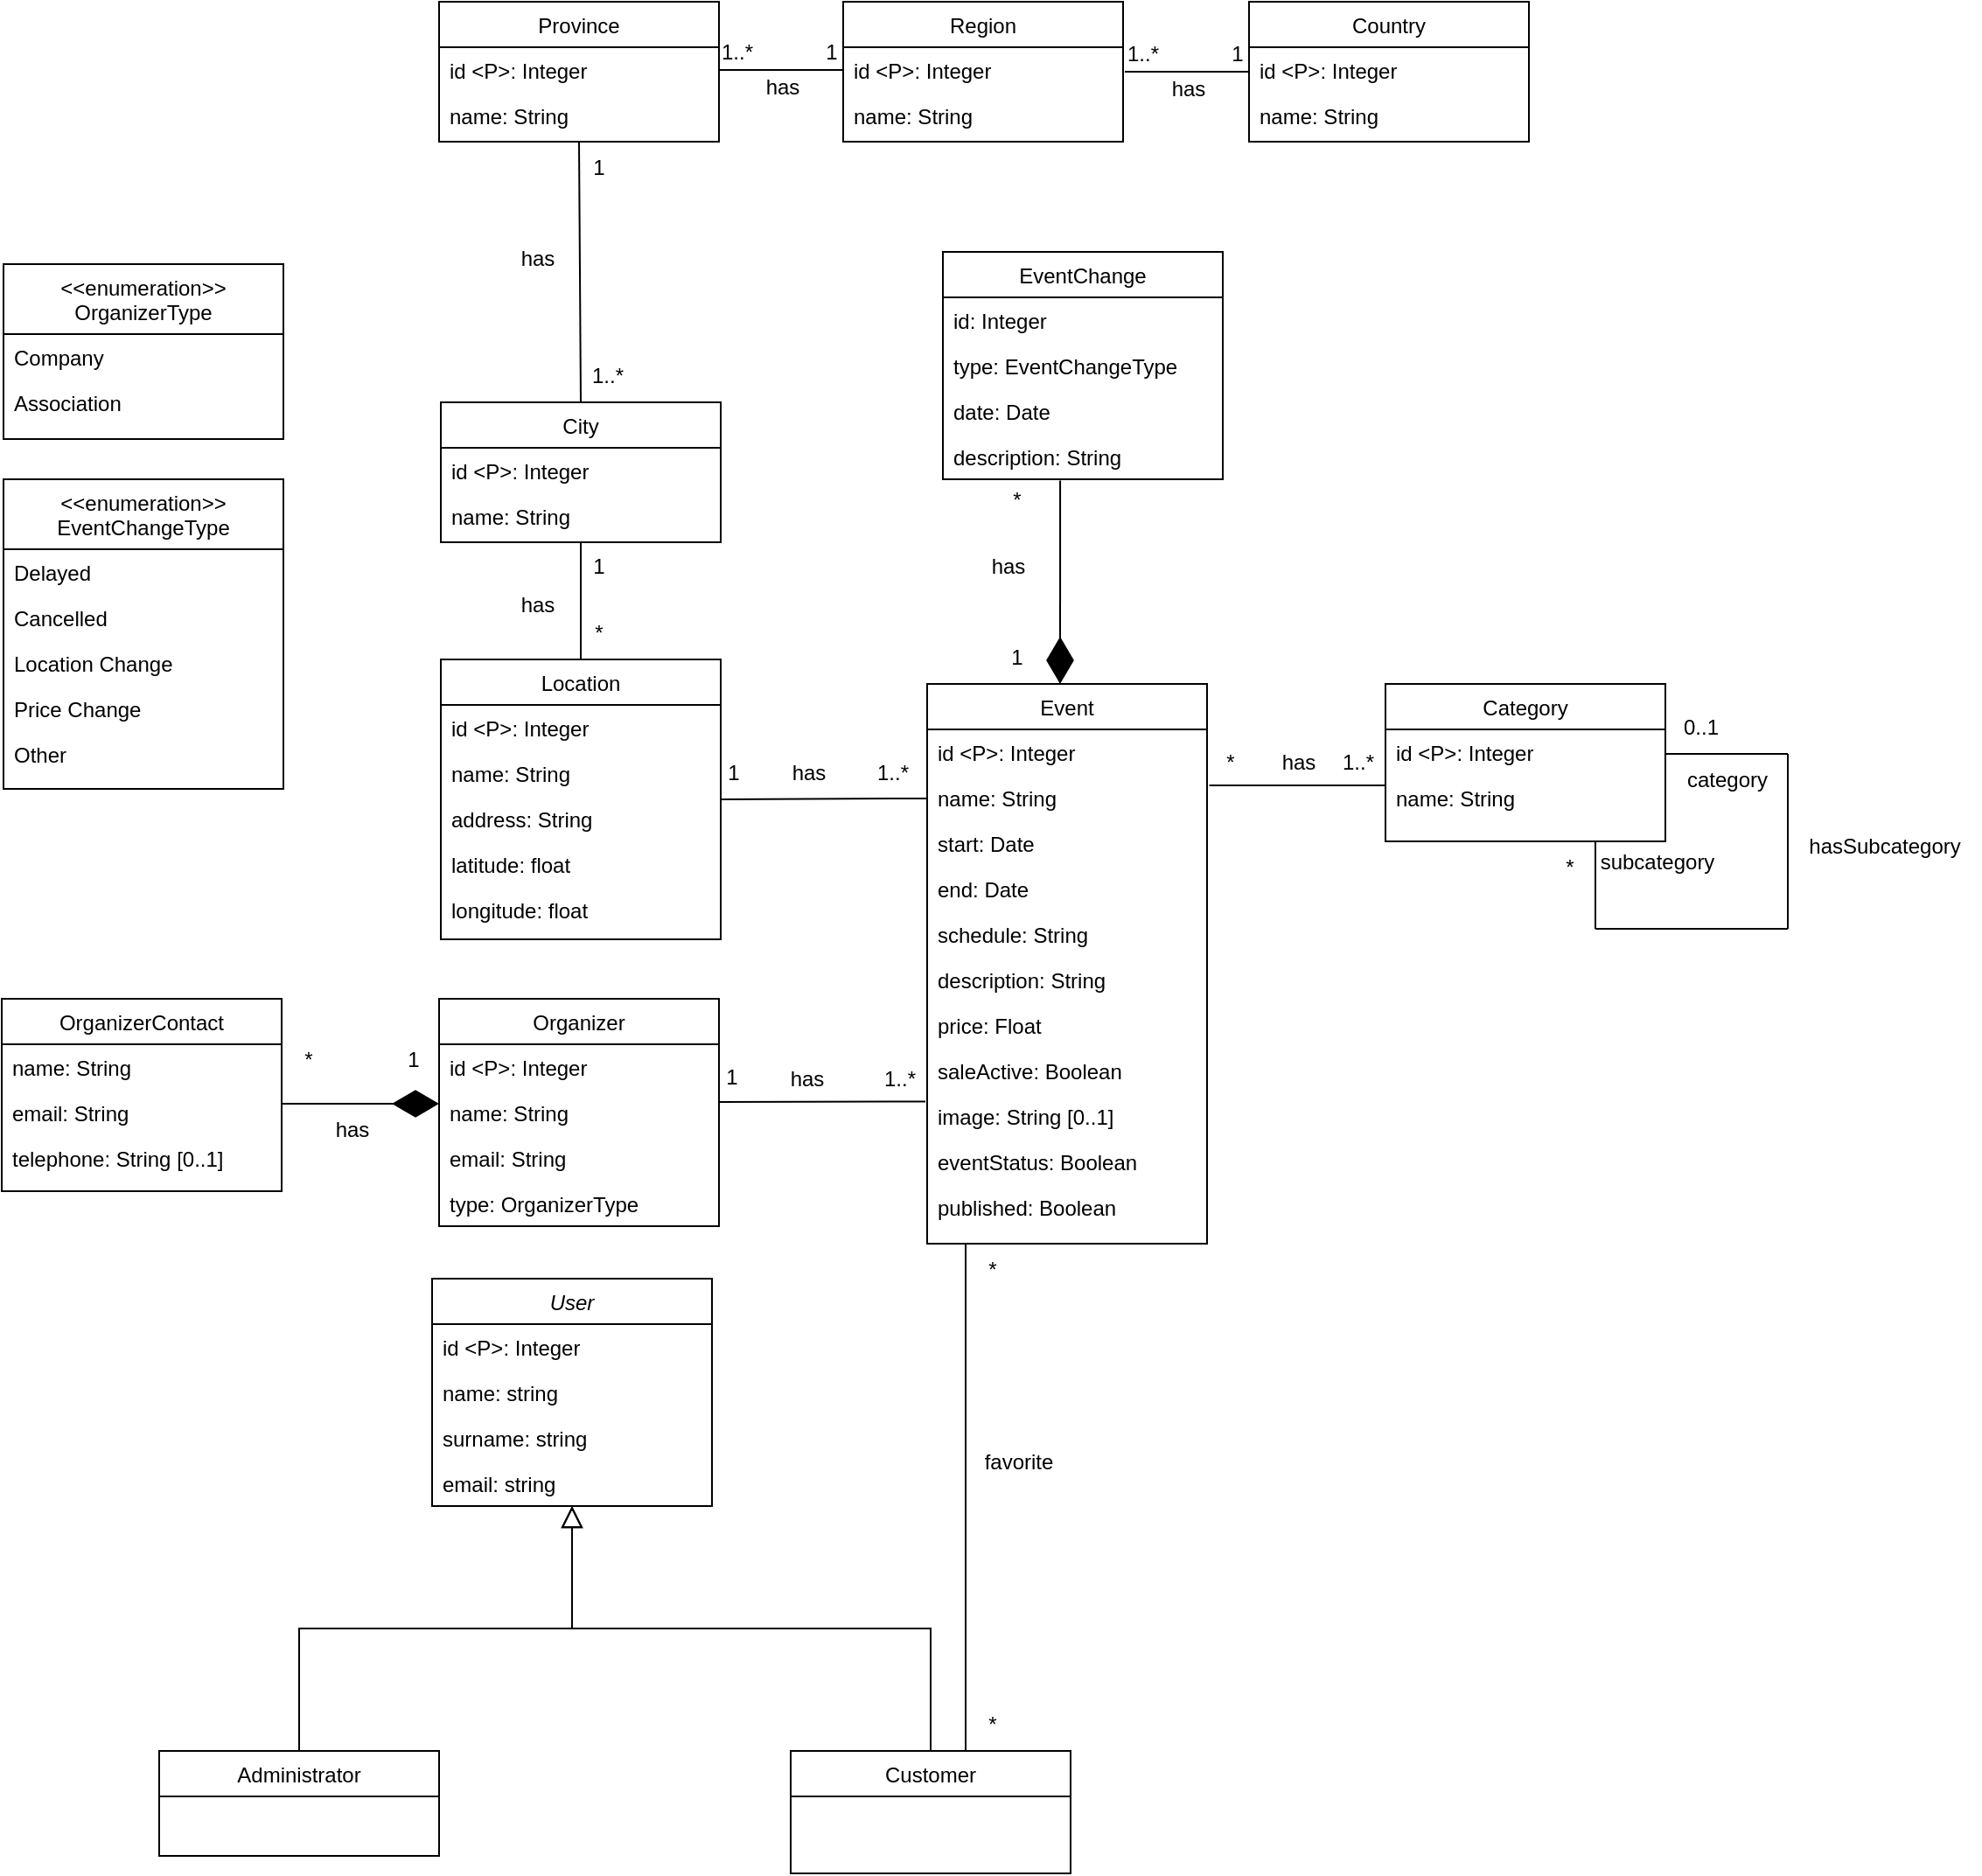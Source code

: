 <mxfile version="24.2.3" type="github">
  <diagram id="C5RBs43oDa-KdzZeNtuy" name="Page-1">
    <mxGraphModel dx="2165" dy="1906" grid="1" gridSize="10" guides="1" tooltips="1" connect="1" arrows="1" fold="1" page="1" pageScale="1" pageWidth="827" pageHeight="1169" math="0" shadow="0">
      <root>
        <mxCell id="WIyWlLk6GJQsqaUBKTNV-0" />
        <mxCell id="WIyWlLk6GJQsqaUBKTNV-1" parent="WIyWlLk6GJQsqaUBKTNV-0" />
        <mxCell id="zkfFHV4jXpPFQw0GAbJ--0" value="User" style="swimlane;fontStyle=2;align=center;verticalAlign=top;childLayout=stackLayout;horizontal=1;startSize=26;horizontalStack=0;resizeParent=1;resizeLast=0;collapsible=1;marginBottom=0;rounded=0;shadow=0;strokeWidth=1;" parent="WIyWlLk6GJQsqaUBKTNV-1" vertex="1">
          <mxGeometry x="65" y="20" width="160" height="130" as="geometry">
            <mxRectangle x="230" y="140" width="160" height="26" as="alternateBounds" />
          </mxGeometry>
        </mxCell>
        <mxCell id="zkfFHV4jXpPFQw0GAbJ--1" value="id &lt;P&gt;: Integer" style="text;align=left;verticalAlign=top;spacingLeft=4;spacingRight=4;overflow=hidden;rotatable=0;points=[[0,0.5],[1,0.5]];portConstraint=eastwest;" parent="zkfFHV4jXpPFQw0GAbJ--0" vertex="1">
          <mxGeometry y="26" width="160" height="26" as="geometry" />
        </mxCell>
        <mxCell id="zkfFHV4jXpPFQw0GAbJ--2" value="name: string" style="text;align=left;verticalAlign=top;spacingLeft=4;spacingRight=4;overflow=hidden;rotatable=0;points=[[0,0.5],[1,0.5]];portConstraint=eastwest;rounded=0;shadow=0;html=0;" parent="zkfFHV4jXpPFQw0GAbJ--0" vertex="1">
          <mxGeometry y="52" width="160" height="26" as="geometry" />
        </mxCell>
        <mxCell id="vae-MlumOARrrWWdp-dJ-180" value="surname: string" style="text;align=left;verticalAlign=top;spacingLeft=4;spacingRight=4;overflow=hidden;rotatable=0;points=[[0,0.5],[1,0.5]];portConstraint=eastwest;rounded=0;shadow=0;html=0;" vertex="1" parent="zkfFHV4jXpPFQw0GAbJ--0">
          <mxGeometry y="78" width="160" height="26" as="geometry" />
        </mxCell>
        <mxCell id="zkfFHV4jXpPFQw0GAbJ--3" value="email: string" style="text;align=left;verticalAlign=top;spacingLeft=4;spacingRight=4;overflow=hidden;rotatable=0;points=[[0,0.5],[1,0.5]];portConstraint=eastwest;rounded=0;shadow=0;html=0;" parent="zkfFHV4jXpPFQw0GAbJ--0" vertex="1">
          <mxGeometry y="104" width="160" height="26" as="geometry" />
        </mxCell>
        <mxCell id="zkfFHV4jXpPFQw0GAbJ--6" value="Administrator" style="swimlane;fontStyle=0;align=center;verticalAlign=top;childLayout=stackLayout;horizontal=1;startSize=26;horizontalStack=0;resizeParent=1;resizeLast=0;collapsible=1;marginBottom=0;rounded=0;shadow=0;strokeWidth=1;" parent="WIyWlLk6GJQsqaUBKTNV-1" vertex="1">
          <mxGeometry x="-91" y="290" width="160" height="60" as="geometry">
            <mxRectangle x="130" y="380" width="160" height="26" as="alternateBounds" />
          </mxGeometry>
        </mxCell>
        <mxCell id="zkfFHV4jXpPFQw0GAbJ--12" value="" style="endArrow=block;endSize=10;endFill=0;shadow=0;strokeWidth=1;rounded=0;curved=0;edgeStyle=elbowEdgeStyle;elbow=vertical;" parent="WIyWlLk6GJQsqaUBKTNV-1" source="zkfFHV4jXpPFQw0GAbJ--6" target="zkfFHV4jXpPFQw0GAbJ--0" edge="1">
          <mxGeometry width="160" relative="1" as="geometry">
            <mxPoint x="520" y="-77" as="sourcePoint" />
            <mxPoint x="520" y="-77" as="targetPoint" />
          </mxGeometry>
        </mxCell>
        <mxCell id="zkfFHV4jXpPFQw0GAbJ--13" value="Customer" style="swimlane;fontStyle=0;align=center;verticalAlign=top;childLayout=stackLayout;horizontal=1;startSize=26;horizontalStack=0;resizeParent=1;resizeLast=0;collapsible=1;marginBottom=0;rounded=0;shadow=0;strokeWidth=1;" parent="WIyWlLk6GJQsqaUBKTNV-1" vertex="1">
          <mxGeometry x="270" y="290" width="160" height="70" as="geometry">
            <mxRectangle x="340" y="380" width="170" height="26" as="alternateBounds" />
          </mxGeometry>
        </mxCell>
        <mxCell id="zkfFHV4jXpPFQw0GAbJ--16" value="" style="endArrow=block;endSize=10;endFill=0;shadow=0;strokeWidth=1;rounded=0;curved=0;edgeStyle=elbowEdgeStyle;elbow=vertical;" parent="WIyWlLk6GJQsqaUBKTNV-1" source="zkfFHV4jXpPFQw0GAbJ--13" target="zkfFHV4jXpPFQw0GAbJ--0" edge="1">
          <mxGeometry width="160" relative="1" as="geometry">
            <mxPoint x="530" y="93" as="sourcePoint" />
            <mxPoint x="630" y="-9" as="targetPoint" />
          </mxGeometry>
        </mxCell>
        <mxCell id="vae-MlumOARrrWWdp-dJ-6" value="Event" style="swimlane;fontStyle=0;align=center;verticalAlign=top;childLayout=stackLayout;horizontal=1;startSize=26;horizontalStack=0;resizeParent=1;resizeLast=0;collapsible=1;marginBottom=0;rounded=0;shadow=0;strokeWidth=1;" vertex="1" parent="WIyWlLk6GJQsqaUBKTNV-1">
          <mxGeometry x="348" y="-320" width="160" height="320" as="geometry">
            <mxRectangle x="348" y="-320" width="160" height="26" as="alternateBounds" />
          </mxGeometry>
        </mxCell>
        <mxCell id="vae-MlumOARrrWWdp-dJ-7" value="id &lt;P&gt;: Integer" style="text;align=left;verticalAlign=top;spacingLeft=4;spacingRight=4;overflow=hidden;rotatable=0;points=[[0,0.5],[1,0.5]];portConstraint=eastwest;" vertex="1" parent="vae-MlumOARrrWWdp-dJ-6">
          <mxGeometry y="26" width="160" height="26" as="geometry" />
        </mxCell>
        <mxCell id="vae-MlumOARrrWWdp-dJ-8" value="name: String" style="text;align=left;verticalAlign=top;spacingLeft=4;spacingRight=4;overflow=hidden;rotatable=0;points=[[0,0.5],[1,0.5]];portConstraint=eastwest;rounded=0;shadow=0;html=0;" vertex="1" parent="vae-MlumOARrrWWdp-dJ-6">
          <mxGeometry y="52" width="160" height="26" as="geometry" />
        </mxCell>
        <mxCell id="vae-MlumOARrrWWdp-dJ-9" value="start: Date" style="text;align=left;verticalAlign=top;spacingLeft=4;spacingRight=4;overflow=hidden;rotatable=0;points=[[0,0.5],[1,0.5]];portConstraint=eastwest;rounded=0;shadow=0;html=0;" vertex="1" parent="vae-MlumOARrrWWdp-dJ-6">
          <mxGeometry y="78" width="160" height="26" as="geometry" />
        </mxCell>
        <mxCell id="vae-MlumOARrrWWdp-dJ-10" value="end: Date" style="text;align=left;verticalAlign=top;spacingLeft=4;spacingRight=4;overflow=hidden;rotatable=0;points=[[0,0.5],[1,0.5]];portConstraint=eastwest;rounded=0;shadow=0;html=0;" vertex="1" parent="vae-MlumOARrrWWdp-dJ-6">
          <mxGeometry y="104" width="160" height="26" as="geometry" />
        </mxCell>
        <mxCell id="vae-MlumOARrrWWdp-dJ-11" value="schedule: String" style="text;align=left;verticalAlign=top;spacingLeft=4;spacingRight=4;overflow=hidden;rotatable=0;points=[[0,0.5],[1,0.5]];portConstraint=eastwest;rounded=0;shadow=0;html=0;" vertex="1" parent="vae-MlumOARrrWWdp-dJ-6">
          <mxGeometry y="130" width="160" height="26" as="geometry" />
        </mxCell>
        <mxCell id="vae-MlumOARrrWWdp-dJ-15" value="description: String" style="text;align=left;verticalAlign=top;spacingLeft=4;spacingRight=4;overflow=hidden;rotatable=0;points=[[0,0.5],[1,0.5]];portConstraint=eastwest;rounded=0;shadow=0;html=0;" vertex="1" parent="vae-MlumOARrrWWdp-dJ-6">
          <mxGeometry y="156" width="160" height="26" as="geometry" />
        </mxCell>
        <mxCell id="vae-MlumOARrrWWdp-dJ-16" value="price: Float" style="text;align=left;verticalAlign=top;spacingLeft=4;spacingRight=4;overflow=hidden;rotatable=0;points=[[0,0.5],[1,0.5]];portConstraint=eastwest;rounded=0;shadow=0;html=0;" vertex="1" parent="vae-MlumOARrrWWdp-dJ-6">
          <mxGeometry y="182" width="160" height="26" as="geometry" />
        </mxCell>
        <mxCell id="vae-MlumOARrrWWdp-dJ-17" value="saleActive: Boolean" style="text;align=left;verticalAlign=top;spacingLeft=4;spacingRight=4;overflow=hidden;rotatable=0;points=[[0,0.5],[1,0.5]];portConstraint=eastwest;rounded=0;shadow=0;html=0;" vertex="1" parent="vae-MlumOARrrWWdp-dJ-6">
          <mxGeometry y="208" width="160" height="26" as="geometry" />
        </mxCell>
        <mxCell id="vae-MlumOARrrWWdp-dJ-63" value="image: String [0..1]" style="text;align=left;verticalAlign=top;spacingLeft=4;spacingRight=4;overflow=hidden;rotatable=0;points=[[0,0.5],[1,0.5]];portConstraint=eastwest;rounded=0;shadow=0;html=0;" vertex="1" parent="vae-MlumOARrrWWdp-dJ-6">
          <mxGeometry y="234" width="160" height="26" as="geometry" />
        </mxCell>
        <mxCell id="vae-MlumOARrrWWdp-dJ-21" value="eventStatus: Boolean" style="text;align=left;verticalAlign=top;spacingLeft=4;spacingRight=4;overflow=hidden;rotatable=0;points=[[0,0.5],[1,0.5]];portConstraint=eastwest;rounded=0;shadow=0;html=0;" vertex="1" parent="vae-MlumOARrrWWdp-dJ-6">
          <mxGeometry y="260" width="160" height="26" as="geometry" />
        </mxCell>
        <mxCell id="vae-MlumOARrrWWdp-dJ-20" value="published: Boolean" style="text;align=left;verticalAlign=top;spacingLeft=4;spacingRight=4;overflow=hidden;rotatable=0;points=[[0,0.5],[1,0.5]];portConstraint=eastwest;rounded=0;shadow=0;html=0;" vertex="1" parent="vae-MlumOARrrWWdp-dJ-6">
          <mxGeometry y="286" width="160" height="26" as="geometry" />
        </mxCell>
        <mxCell id="vae-MlumOARrrWWdp-dJ-22" value="Category" style="swimlane;fontStyle=0;align=center;verticalAlign=top;childLayout=stackLayout;horizontal=1;startSize=26;horizontalStack=0;resizeParent=1;resizeLast=0;collapsible=1;marginBottom=0;rounded=0;shadow=0;strokeWidth=1;" vertex="1" parent="WIyWlLk6GJQsqaUBKTNV-1">
          <mxGeometry x="610" y="-320" width="160" height="90" as="geometry">
            <mxRectangle x="348" y="-320" width="160" height="26" as="alternateBounds" />
          </mxGeometry>
        </mxCell>
        <mxCell id="vae-MlumOARrrWWdp-dJ-23" value="id &lt;P&gt;: Integer" style="text;align=left;verticalAlign=top;spacingLeft=4;spacingRight=4;overflow=hidden;rotatable=0;points=[[0,0.5],[1,0.5]];portConstraint=eastwest;" vertex="1" parent="vae-MlumOARrrWWdp-dJ-22">
          <mxGeometry y="26" width="160" height="26" as="geometry" />
        </mxCell>
        <mxCell id="vae-MlumOARrrWWdp-dJ-24" value="name: String" style="text;align=left;verticalAlign=top;spacingLeft=4;spacingRight=4;overflow=hidden;rotatable=0;points=[[0,0.5],[1,0.5]];portConstraint=eastwest;rounded=0;shadow=0;html=0;" vertex="1" parent="vae-MlumOARrrWWdp-dJ-22">
          <mxGeometry y="52" width="160" height="26" as="geometry" />
        </mxCell>
        <mxCell id="vae-MlumOARrrWWdp-dJ-49" value="" style="endArrow=none;html=1;rounded=0;exitX=1.008;exitY=0.231;exitDx=0;exitDy=0;exitPerimeter=0;" edge="1" parent="WIyWlLk6GJQsqaUBKTNV-1" source="vae-MlumOARrrWWdp-dJ-8">
          <mxGeometry width="50" height="50" relative="1" as="geometry">
            <mxPoint x="560" y="-150" as="sourcePoint" />
            <mxPoint x="610" y="-262" as="targetPoint" />
          </mxGeometry>
        </mxCell>
        <mxCell id="vae-MlumOARrrWWdp-dJ-50" value="*" style="text;html=1;align=center;verticalAlign=middle;resizable=0;points=[];autosize=1;strokeColor=none;fillColor=none;" vertex="1" parent="WIyWlLk6GJQsqaUBKTNV-1">
          <mxGeometry x="506" y="-290" width="30" height="30" as="geometry" />
        </mxCell>
        <mxCell id="vae-MlumOARrrWWdp-dJ-51" value="1..*" style="text;html=1;align=center;verticalAlign=middle;resizable=0;points=[];autosize=1;strokeColor=none;fillColor=none;" vertex="1" parent="WIyWlLk6GJQsqaUBKTNV-1">
          <mxGeometry x="574" y="-290" width="40" height="30" as="geometry" />
        </mxCell>
        <mxCell id="vae-MlumOARrrWWdp-dJ-52" value="has" style="text;html=1;align=center;verticalAlign=middle;resizable=0;points=[];autosize=1;strokeColor=none;fillColor=none;" vertex="1" parent="WIyWlLk6GJQsqaUBKTNV-1">
          <mxGeometry x="540" y="-290" width="40" height="30" as="geometry" />
        </mxCell>
        <mxCell id="vae-MlumOARrrWWdp-dJ-54" value="" style="endArrow=none;html=1;rounded=0;" edge="1" parent="WIyWlLk6GJQsqaUBKTNV-1">
          <mxGeometry width="50" height="50" relative="1" as="geometry">
            <mxPoint x="730" y="-180" as="sourcePoint" />
            <mxPoint x="730" y="-230" as="targetPoint" />
          </mxGeometry>
        </mxCell>
        <mxCell id="vae-MlumOARrrWWdp-dJ-55" value="" style="endArrow=none;html=1;rounded=0;" edge="1" parent="WIyWlLk6GJQsqaUBKTNV-1">
          <mxGeometry width="50" height="50" relative="1" as="geometry">
            <mxPoint x="730" y="-180" as="sourcePoint" />
            <mxPoint x="840" y="-180" as="targetPoint" />
          </mxGeometry>
        </mxCell>
        <mxCell id="vae-MlumOARrrWWdp-dJ-56" value="" style="endArrow=none;html=1;rounded=0;" edge="1" parent="WIyWlLk6GJQsqaUBKTNV-1">
          <mxGeometry width="50" height="50" relative="1" as="geometry">
            <mxPoint x="840" y="-180" as="sourcePoint" />
            <mxPoint x="840" y="-280" as="targetPoint" />
          </mxGeometry>
        </mxCell>
        <mxCell id="vae-MlumOARrrWWdp-dJ-57" value="" style="endArrow=none;html=1;rounded=0;" edge="1" parent="WIyWlLk6GJQsqaUBKTNV-1">
          <mxGeometry width="50" height="50" relative="1" as="geometry">
            <mxPoint x="770" y="-280" as="sourcePoint" />
            <mxPoint x="840" y="-280" as="targetPoint" />
          </mxGeometry>
        </mxCell>
        <mxCell id="vae-MlumOARrrWWdp-dJ-58" value="*" style="text;html=1;align=center;verticalAlign=middle;resizable=0;points=[];autosize=1;strokeColor=none;fillColor=none;" vertex="1" parent="WIyWlLk6GJQsqaUBKTNV-1">
          <mxGeometry x="700" y="-230" width="30" height="30" as="geometry" />
        </mxCell>
        <mxCell id="vae-MlumOARrrWWdp-dJ-59" value="0..1" style="text;html=1;align=center;verticalAlign=middle;resizable=0;points=[];autosize=1;strokeColor=none;fillColor=none;" vertex="1" parent="WIyWlLk6GJQsqaUBKTNV-1">
          <mxGeometry x="770" y="-310" width="40" height="30" as="geometry" />
        </mxCell>
        <mxCell id="vae-MlumOARrrWWdp-dJ-60" value="hasSubcategory" style="text;html=1;align=center;verticalAlign=middle;resizable=0;points=[];autosize=1;strokeColor=none;fillColor=none;" vertex="1" parent="WIyWlLk6GJQsqaUBKTNV-1">
          <mxGeometry x="840" y="-242" width="110" height="30" as="geometry" />
        </mxCell>
        <mxCell id="vae-MlumOARrrWWdp-dJ-61" value="category" style="text;html=1;align=center;verticalAlign=middle;resizable=0;points=[];autosize=1;strokeColor=none;fillColor=none;" vertex="1" parent="WIyWlLk6GJQsqaUBKTNV-1">
          <mxGeometry x="770" y="-280" width="70" height="30" as="geometry" />
        </mxCell>
        <mxCell id="vae-MlumOARrrWWdp-dJ-62" value="subcategory" style="text;html=1;align=center;verticalAlign=middle;resizable=0;points=[];autosize=1;strokeColor=none;fillColor=none;" vertex="1" parent="WIyWlLk6GJQsqaUBKTNV-1">
          <mxGeometry x="720" y="-233" width="90" height="30" as="geometry" />
        </mxCell>
        <mxCell id="vae-MlumOARrrWWdp-dJ-64" value="Organizer" style="swimlane;fontStyle=0;align=center;verticalAlign=top;childLayout=stackLayout;horizontal=1;startSize=26;horizontalStack=0;resizeParent=1;resizeLast=0;collapsible=1;marginBottom=0;rounded=0;shadow=0;strokeWidth=1;" vertex="1" parent="WIyWlLk6GJQsqaUBKTNV-1">
          <mxGeometry x="69" y="-140" width="160" height="130" as="geometry">
            <mxRectangle x="348" y="-320" width="160" height="26" as="alternateBounds" />
          </mxGeometry>
        </mxCell>
        <mxCell id="vae-MlumOARrrWWdp-dJ-65" value="id &lt;P&gt;: Integer" style="text;align=left;verticalAlign=top;spacingLeft=4;spacingRight=4;overflow=hidden;rotatable=0;points=[[0,0.5],[1,0.5]];portConstraint=eastwest;" vertex="1" parent="vae-MlumOARrrWWdp-dJ-64">
          <mxGeometry y="26" width="160" height="26" as="geometry" />
        </mxCell>
        <mxCell id="vae-MlumOARrrWWdp-dJ-75" value="name: String" style="text;align=left;verticalAlign=top;spacingLeft=4;spacingRight=4;overflow=hidden;rotatable=0;points=[[0,0.5],[1,0.5]];portConstraint=eastwest;rounded=0;shadow=0;html=0;" vertex="1" parent="vae-MlumOARrrWWdp-dJ-64">
          <mxGeometry y="52" width="160" height="26" as="geometry" />
        </mxCell>
        <mxCell id="vae-MlumOARrrWWdp-dJ-76" value="email: String" style="text;align=left;verticalAlign=top;spacingLeft=4;spacingRight=4;overflow=hidden;rotatable=0;points=[[0,0.5],[1,0.5]];portConstraint=eastwest;rounded=0;shadow=0;html=0;" vertex="1" parent="vae-MlumOARrrWWdp-dJ-64">
          <mxGeometry y="78" width="160" height="26" as="geometry" />
        </mxCell>
        <mxCell id="vae-MlumOARrrWWdp-dJ-81" value="type: OrganizerType" style="text;align=left;verticalAlign=top;spacingLeft=4;spacingRight=4;overflow=hidden;rotatable=0;points=[[0,0.5],[1,0.5]];portConstraint=eastwest;rounded=0;shadow=0;html=0;" vertex="1" parent="vae-MlumOARrrWWdp-dJ-64">
          <mxGeometry y="104" width="160" height="26" as="geometry" />
        </mxCell>
        <mxCell id="vae-MlumOARrrWWdp-dJ-77" value="" style="endArrow=none;html=1;rounded=0;entryX=0;entryY=0.297;entryDx=0;entryDy=0;entryPerimeter=0;" edge="1" parent="WIyWlLk6GJQsqaUBKTNV-1">
          <mxGeometry width="50" height="50" relative="1" as="geometry">
            <mxPoint x="229" y="-81" as="sourcePoint" />
            <mxPoint x="347" y="-81.278" as="targetPoint" />
          </mxGeometry>
        </mxCell>
        <mxCell id="vae-MlumOARrrWWdp-dJ-78" value="1" style="text;html=1;align=center;verticalAlign=middle;resizable=0;points=[];autosize=1;strokeColor=none;fillColor=none;" vertex="1" parent="WIyWlLk6GJQsqaUBKTNV-1">
          <mxGeometry x="221" y="-110" width="30" height="30" as="geometry" />
        </mxCell>
        <mxCell id="vae-MlumOARrrWWdp-dJ-79" value="1..*" style="text;html=1;align=center;verticalAlign=middle;resizable=0;points=[];autosize=1;strokeColor=none;fillColor=none;" vertex="1" parent="WIyWlLk6GJQsqaUBKTNV-1">
          <mxGeometry x="312" y="-109" width="40" height="30" as="geometry" />
        </mxCell>
        <mxCell id="vae-MlumOARrrWWdp-dJ-80" value="has" style="text;html=1;align=center;verticalAlign=middle;resizable=0;points=[];autosize=1;strokeColor=none;fillColor=none;" vertex="1" parent="WIyWlLk6GJQsqaUBKTNV-1">
          <mxGeometry x="259" y="-109" width="40" height="30" as="geometry" />
        </mxCell>
        <mxCell id="vae-MlumOARrrWWdp-dJ-82" value="&lt;&lt;enumeration&gt;&gt;&#xa;OrganizerType&#xa;" style="swimlane;fontStyle=0;align=center;verticalAlign=top;childLayout=stackLayout;horizontal=1;startSize=40;horizontalStack=0;resizeParent=1;resizeLast=0;collapsible=1;marginBottom=0;rounded=0;shadow=0;strokeWidth=1;" vertex="1" parent="WIyWlLk6GJQsqaUBKTNV-1">
          <mxGeometry x="-180" y="-560" width="160" height="100" as="geometry">
            <mxRectangle x="348" y="-320" width="160" height="26" as="alternateBounds" />
          </mxGeometry>
        </mxCell>
        <mxCell id="vae-MlumOARrrWWdp-dJ-83" value="Company" style="text;align=left;verticalAlign=top;spacingLeft=4;spacingRight=4;overflow=hidden;rotatable=0;points=[[0,0.5],[1,0.5]];portConstraint=eastwest;" vertex="1" parent="vae-MlumOARrrWWdp-dJ-82">
          <mxGeometry y="40" width="160" height="26" as="geometry" />
        </mxCell>
        <mxCell id="vae-MlumOARrrWWdp-dJ-84" value="Association" style="text;align=left;verticalAlign=top;spacingLeft=4;spacingRight=4;overflow=hidden;rotatable=0;points=[[0,0.5],[1,0.5]];portConstraint=eastwest;rounded=0;shadow=0;html=0;" vertex="1" parent="vae-MlumOARrrWWdp-dJ-82">
          <mxGeometry y="66" width="160" height="26" as="geometry" />
        </mxCell>
        <mxCell id="vae-MlumOARrrWWdp-dJ-88" value="OrganizerContact" style="swimlane;fontStyle=0;align=center;verticalAlign=top;childLayout=stackLayout;horizontal=1;startSize=26;horizontalStack=0;resizeParent=1;resizeLast=0;collapsible=1;marginBottom=0;rounded=0;shadow=0;strokeWidth=1;" vertex="1" parent="WIyWlLk6GJQsqaUBKTNV-1">
          <mxGeometry x="-181" y="-140" width="160" height="110" as="geometry">
            <mxRectangle x="348" y="-320" width="160" height="26" as="alternateBounds" />
          </mxGeometry>
        </mxCell>
        <mxCell id="vae-MlumOARrrWWdp-dJ-90" value="name: String" style="text;align=left;verticalAlign=top;spacingLeft=4;spacingRight=4;overflow=hidden;rotatable=0;points=[[0,0.5],[1,0.5]];portConstraint=eastwest;rounded=0;shadow=0;html=0;" vertex="1" parent="vae-MlumOARrrWWdp-dJ-88">
          <mxGeometry y="26" width="160" height="26" as="geometry" />
        </mxCell>
        <mxCell id="vae-MlumOARrrWWdp-dJ-91" value="email: String" style="text;align=left;verticalAlign=top;spacingLeft=4;spacingRight=4;overflow=hidden;rotatable=0;points=[[0,0.5],[1,0.5]];portConstraint=eastwest;rounded=0;shadow=0;html=0;" vertex="1" parent="vae-MlumOARrrWWdp-dJ-88">
          <mxGeometry y="52" width="160" height="26" as="geometry" />
        </mxCell>
        <mxCell id="vae-MlumOARrrWWdp-dJ-92" value="telephone: String [0..1]" style="text;align=left;verticalAlign=top;spacingLeft=4;spacingRight=4;overflow=hidden;rotatable=0;points=[[0,0.5],[1,0.5]];portConstraint=eastwest;rounded=0;shadow=0;html=0;" vertex="1" parent="vae-MlumOARrrWWdp-dJ-88">
          <mxGeometry y="78" width="160" height="26" as="geometry" />
        </mxCell>
        <mxCell id="vae-MlumOARrrWWdp-dJ-93" value="" style="endArrow=diamondThin;endFill=1;endSize=24;html=1;rounded=0;" edge="1" parent="WIyWlLk6GJQsqaUBKTNV-1">
          <mxGeometry width="160" relative="1" as="geometry">
            <mxPoint x="-21" y="-80" as="sourcePoint" />
            <mxPoint x="69" y="-80" as="targetPoint" />
          </mxGeometry>
        </mxCell>
        <mxCell id="vae-MlumOARrrWWdp-dJ-96" value="1" style="text;html=1;align=center;verticalAlign=middle;resizable=0;points=[];autosize=1;strokeColor=none;fillColor=none;" vertex="1" parent="WIyWlLk6GJQsqaUBKTNV-1">
          <mxGeometry x="39" y="-120" width="30" height="30" as="geometry" />
        </mxCell>
        <mxCell id="vae-MlumOARrrWWdp-dJ-97" value="*" style="text;html=1;align=center;verticalAlign=middle;resizable=0;points=[];autosize=1;strokeColor=none;fillColor=none;" vertex="1" parent="WIyWlLk6GJQsqaUBKTNV-1">
          <mxGeometry x="-21" y="-120" width="30" height="30" as="geometry" />
        </mxCell>
        <mxCell id="vae-MlumOARrrWWdp-dJ-98" value="has" style="text;html=1;align=center;verticalAlign=middle;resizable=0;points=[];autosize=1;strokeColor=none;fillColor=none;" vertex="1" parent="WIyWlLk6GJQsqaUBKTNV-1">
          <mxGeometry x="-1" y="-80" width="40" height="30" as="geometry" />
        </mxCell>
        <mxCell id="vae-MlumOARrrWWdp-dJ-100" value="Location" style="swimlane;fontStyle=0;align=center;verticalAlign=top;childLayout=stackLayout;horizontal=1;startSize=26;horizontalStack=0;resizeParent=1;resizeLast=0;collapsible=1;marginBottom=0;rounded=0;shadow=0;strokeWidth=1;" vertex="1" parent="WIyWlLk6GJQsqaUBKTNV-1">
          <mxGeometry x="70" y="-334" width="160" height="160" as="geometry">
            <mxRectangle x="348" y="-320" width="160" height="26" as="alternateBounds" />
          </mxGeometry>
        </mxCell>
        <mxCell id="vae-MlumOARrrWWdp-dJ-101" value="id &lt;P&gt;: Integer" style="text;align=left;verticalAlign=top;spacingLeft=4;spacingRight=4;overflow=hidden;rotatable=0;points=[[0,0.5],[1,0.5]];portConstraint=eastwest;" vertex="1" parent="vae-MlumOARrrWWdp-dJ-100">
          <mxGeometry y="26" width="160" height="26" as="geometry" />
        </mxCell>
        <mxCell id="vae-MlumOARrrWWdp-dJ-102" value="name: String" style="text;align=left;verticalAlign=top;spacingLeft=4;spacingRight=4;overflow=hidden;rotatable=0;points=[[0,0.5],[1,0.5]];portConstraint=eastwest;rounded=0;shadow=0;html=0;" vertex="1" parent="vae-MlumOARrrWWdp-dJ-100">
          <mxGeometry y="52" width="160" height="26" as="geometry" />
        </mxCell>
        <mxCell id="vae-MlumOARrrWWdp-dJ-103" value="address: String" style="text;align=left;verticalAlign=top;spacingLeft=4;spacingRight=4;overflow=hidden;rotatable=0;points=[[0,0.5],[1,0.5]];portConstraint=eastwest;rounded=0;shadow=0;html=0;" vertex="1" parent="vae-MlumOARrrWWdp-dJ-100">
          <mxGeometry y="78" width="160" height="26" as="geometry" />
        </mxCell>
        <mxCell id="vae-MlumOARrrWWdp-dJ-104" value="latitude: float" style="text;align=left;verticalAlign=top;spacingLeft=4;spacingRight=4;overflow=hidden;rotatable=0;points=[[0,0.5],[1,0.5]];portConstraint=eastwest;rounded=0;shadow=0;html=0;" vertex="1" parent="vae-MlumOARrrWWdp-dJ-100">
          <mxGeometry y="104" width="160" height="26" as="geometry" />
        </mxCell>
        <mxCell id="vae-MlumOARrrWWdp-dJ-105" value="longitude: float" style="text;align=left;verticalAlign=top;spacingLeft=4;spacingRight=4;overflow=hidden;rotatable=0;points=[[0,0.5],[1,0.5]];portConstraint=eastwest;rounded=0;shadow=0;html=0;" vertex="1" parent="vae-MlumOARrrWWdp-dJ-100">
          <mxGeometry y="130" width="160" height="26" as="geometry" />
        </mxCell>
        <mxCell id="vae-MlumOARrrWWdp-dJ-112" value="" style="endArrow=none;html=1;rounded=0;entryX=-0.002;entryY=0.21;entryDx=0;entryDy=0;entryPerimeter=0;" edge="1" parent="WIyWlLk6GJQsqaUBKTNV-1">
          <mxGeometry width="50" height="50" relative="1" as="geometry">
            <mxPoint x="230" y="-254" as="sourcePoint" />
            <mxPoint x="347.68" y="-254.54" as="targetPoint" />
          </mxGeometry>
        </mxCell>
        <mxCell id="vae-MlumOARrrWWdp-dJ-113" value="1" style="text;html=1;align=center;verticalAlign=middle;resizable=0;points=[];autosize=1;strokeColor=none;fillColor=none;" vertex="1" parent="WIyWlLk6GJQsqaUBKTNV-1">
          <mxGeometry x="222" y="-284" width="30" height="30" as="geometry" />
        </mxCell>
        <mxCell id="vae-MlumOARrrWWdp-dJ-114" value="1..*" style="text;html=1;align=center;verticalAlign=middle;resizable=0;points=[];autosize=1;strokeColor=none;fillColor=none;" vertex="1" parent="WIyWlLk6GJQsqaUBKTNV-1">
          <mxGeometry x="308" y="-284" width="40" height="30" as="geometry" />
        </mxCell>
        <mxCell id="vae-MlumOARrrWWdp-dJ-115" value="has" style="text;html=1;align=center;verticalAlign=middle;resizable=0;points=[];autosize=1;strokeColor=none;fillColor=none;" vertex="1" parent="WIyWlLk6GJQsqaUBKTNV-1">
          <mxGeometry x="260" y="-284" width="40" height="30" as="geometry" />
        </mxCell>
        <mxCell id="vae-MlumOARrrWWdp-dJ-117" value="City" style="swimlane;fontStyle=0;align=center;verticalAlign=top;childLayout=stackLayout;horizontal=1;startSize=26;horizontalStack=0;resizeParent=1;resizeLast=0;collapsible=1;marginBottom=0;rounded=0;shadow=0;strokeWidth=1;" vertex="1" parent="WIyWlLk6GJQsqaUBKTNV-1">
          <mxGeometry x="70" y="-481" width="160" height="80" as="geometry">
            <mxRectangle x="348" y="-320" width="160" height="26" as="alternateBounds" />
          </mxGeometry>
        </mxCell>
        <mxCell id="vae-MlumOARrrWWdp-dJ-118" value="id &lt;P&gt;: Integer" style="text;align=left;verticalAlign=top;spacingLeft=4;spacingRight=4;overflow=hidden;rotatable=0;points=[[0,0.5],[1,0.5]];portConstraint=eastwest;" vertex="1" parent="vae-MlumOARrrWWdp-dJ-117">
          <mxGeometry y="26" width="160" height="26" as="geometry" />
        </mxCell>
        <mxCell id="vae-MlumOARrrWWdp-dJ-119" value="name: String" style="text;align=left;verticalAlign=top;spacingLeft=4;spacingRight=4;overflow=hidden;rotatable=0;points=[[0,0.5],[1,0.5]];portConstraint=eastwest;rounded=0;shadow=0;html=0;" vertex="1" parent="vae-MlumOARrrWWdp-dJ-117">
          <mxGeometry y="52" width="160" height="26" as="geometry" />
        </mxCell>
        <mxCell id="vae-MlumOARrrWWdp-dJ-123" value="Province" style="swimlane;fontStyle=0;align=center;verticalAlign=top;childLayout=stackLayout;horizontal=1;startSize=26;horizontalStack=0;resizeParent=1;resizeLast=0;collapsible=1;marginBottom=0;rounded=0;shadow=0;strokeWidth=1;" vertex="1" parent="WIyWlLk6GJQsqaUBKTNV-1">
          <mxGeometry x="69" y="-710" width="160" height="80" as="geometry">
            <mxRectangle x="348" y="-320" width="160" height="26" as="alternateBounds" />
          </mxGeometry>
        </mxCell>
        <mxCell id="vae-MlumOARrrWWdp-dJ-124" value="id &lt;P&gt;: Integer" style="text;align=left;verticalAlign=top;spacingLeft=4;spacingRight=4;overflow=hidden;rotatable=0;points=[[0,0.5],[1,0.5]];portConstraint=eastwest;" vertex="1" parent="vae-MlumOARrrWWdp-dJ-123">
          <mxGeometry y="26" width="160" height="26" as="geometry" />
        </mxCell>
        <mxCell id="vae-MlumOARrrWWdp-dJ-125" value="name: String" style="text;align=left;verticalAlign=top;spacingLeft=4;spacingRight=4;overflow=hidden;rotatable=0;points=[[0,0.5],[1,0.5]];portConstraint=eastwest;rounded=0;shadow=0;html=0;" vertex="1" parent="vae-MlumOARrrWWdp-dJ-123">
          <mxGeometry y="52" width="160" height="26" as="geometry" />
        </mxCell>
        <mxCell id="vae-MlumOARrrWWdp-dJ-126" value="Region" style="swimlane;fontStyle=0;align=center;verticalAlign=top;childLayout=stackLayout;horizontal=1;startSize=26;horizontalStack=0;resizeParent=1;resizeLast=0;collapsible=1;marginBottom=0;rounded=0;shadow=0;strokeWidth=1;" vertex="1" parent="WIyWlLk6GJQsqaUBKTNV-1">
          <mxGeometry x="300" y="-710" width="160" height="80" as="geometry">
            <mxRectangle x="348" y="-320" width="160" height="26" as="alternateBounds" />
          </mxGeometry>
        </mxCell>
        <mxCell id="vae-MlumOARrrWWdp-dJ-127" value="id &lt;P&gt;: Integer" style="text;align=left;verticalAlign=top;spacingLeft=4;spacingRight=4;overflow=hidden;rotatable=0;points=[[0,0.5],[1,0.5]];portConstraint=eastwest;" vertex="1" parent="vae-MlumOARrrWWdp-dJ-126">
          <mxGeometry y="26" width="160" height="26" as="geometry" />
        </mxCell>
        <mxCell id="vae-MlumOARrrWWdp-dJ-128" value="name: String" style="text;align=left;verticalAlign=top;spacingLeft=4;spacingRight=4;overflow=hidden;rotatable=0;points=[[0,0.5],[1,0.5]];portConstraint=eastwest;rounded=0;shadow=0;html=0;" vertex="1" parent="vae-MlumOARrrWWdp-dJ-126">
          <mxGeometry y="52" width="160" height="26" as="geometry" />
        </mxCell>
        <mxCell id="vae-MlumOARrrWWdp-dJ-129" value="Country" style="swimlane;fontStyle=0;align=center;verticalAlign=top;childLayout=stackLayout;horizontal=1;startSize=26;horizontalStack=0;resizeParent=1;resizeLast=0;collapsible=1;marginBottom=0;rounded=0;shadow=0;strokeWidth=1;" vertex="1" parent="WIyWlLk6GJQsqaUBKTNV-1">
          <mxGeometry x="532" y="-710" width="160" height="80" as="geometry">
            <mxRectangle x="348" y="-320" width="160" height="26" as="alternateBounds" />
          </mxGeometry>
        </mxCell>
        <mxCell id="vae-MlumOARrrWWdp-dJ-130" value="id &lt;P&gt;: Integer" style="text;align=left;verticalAlign=top;spacingLeft=4;spacingRight=4;overflow=hidden;rotatable=0;points=[[0,0.5],[1,0.5]];portConstraint=eastwest;" vertex="1" parent="vae-MlumOARrrWWdp-dJ-129">
          <mxGeometry y="26" width="160" height="26" as="geometry" />
        </mxCell>
        <mxCell id="vae-MlumOARrrWWdp-dJ-131" value="name: String" style="text;align=left;verticalAlign=top;spacingLeft=4;spacingRight=4;overflow=hidden;rotatable=0;points=[[0,0.5],[1,0.5]];portConstraint=eastwest;rounded=0;shadow=0;html=0;" vertex="1" parent="vae-MlumOARrrWWdp-dJ-129">
          <mxGeometry y="52" width="160" height="26" as="geometry" />
        </mxCell>
        <mxCell id="vae-MlumOARrrWWdp-dJ-133" value="" style="endArrow=none;html=1;rounded=0;exitX=0.5;exitY=0;exitDx=0;exitDy=0;entryX=0.5;entryY=1;entryDx=0;entryDy=0;" edge="1" parent="WIyWlLk6GJQsqaUBKTNV-1" source="vae-MlumOARrrWWdp-dJ-100" target="vae-MlumOARrrWWdp-dJ-117">
          <mxGeometry width="50" height="50" relative="1" as="geometry">
            <mxPoint x="150" y="-340" as="sourcePoint" />
            <mxPoint x="150" y="-403" as="targetPoint" />
          </mxGeometry>
        </mxCell>
        <mxCell id="vae-MlumOARrrWWdp-dJ-134" value="1" style="text;html=1;align=center;verticalAlign=middle;resizable=0;points=[];autosize=1;strokeColor=none;fillColor=none;" vertex="1" parent="WIyWlLk6GJQsqaUBKTNV-1">
          <mxGeometry x="145" y="-402" width="30" height="30" as="geometry" />
        </mxCell>
        <mxCell id="vae-MlumOARrrWWdp-dJ-135" value="*" style="text;html=1;align=center;verticalAlign=middle;resizable=0;points=[];autosize=1;strokeColor=none;fillColor=none;" vertex="1" parent="WIyWlLk6GJQsqaUBKTNV-1">
          <mxGeometry x="145" y="-364" width="30" height="30" as="geometry" />
        </mxCell>
        <mxCell id="vae-MlumOARrrWWdp-dJ-136" value="has" style="text;html=1;align=center;verticalAlign=middle;resizable=0;points=[];autosize=1;strokeColor=none;fillColor=none;" vertex="1" parent="WIyWlLk6GJQsqaUBKTNV-1">
          <mxGeometry x="105" y="-380" width="40" height="30" as="geometry" />
        </mxCell>
        <mxCell id="vae-MlumOARrrWWdp-dJ-141" value="" style="endArrow=none;html=1;rounded=0;exitX=0.5;exitY=0;exitDx=0;exitDy=0;entryX=0.5;entryY=1;entryDx=0;entryDy=0;" edge="1" parent="WIyWlLk6GJQsqaUBKTNV-1" target="vae-MlumOARrrWWdp-dJ-123">
          <mxGeometry width="50" height="50" relative="1" as="geometry">
            <mxPoint x="150" y="-481" as="sourcePoint" />
            <mxPoint x="150" y="-548" as="targetPoint" />
          </mxGeometry>
        </mxCell>
        <mxCell id="vae-MlumOARrrWWdp-dJ-142" value="1" style="text;html=1;align=center;verticalAlign=middle;resizable=0;points=[];autosize=1;strokeColor=none;fillColor=none;" vertex="1" parent="WIyWlLk6GJQsqaUBKTNV-1">
          <mxGeometry x="145" y="-630" width="30" height="30" as="geometry" />
        </mxCell>
        <mxCell id="vae-MlumOARrrWWdp-dJ-143" value="1..*" style="text;html=1;align=center;verticalAlign=middle;resizable=0;points=[];autosize=1;strokeColor=none;fillColor=none;" vertex="1" parent="WIyWlLk6GJQsqaUBKTNV-1">
          <mxGeometry x="145" y="-511" width="40" height="30" as="geometry" />
        </mxCell>
        <mxCell id="vae-MlumOARrrWWdp-dJ-144" value="has" style="text;html=1;align=center;verticalAlign=middle;resizable=0;points=[];autosize=1;strokeColor=none;fillColor=none;" vertex="1" parent="WIyWlLk6GJQsqaUBKTNV-1">
          <mxGeometry x="105" y="-578" width="40" height="30" as="geometry" />
        </mxCell>
        <mxCell id="vae-MlumOARrrWWdp-dJ-148" value="1" style="text;html=1;align=center;verticalAlign=middle;resizable=0;points=[];autosize=1;strokeColor=none;fillColor=none;" vertex="1" parent="WIyWlLk6GJQsqaUBKTNV-1">
          <mxGeometry x="278" y="-696" width="30" height="30" as="geometry" />
        </mxCell>
        <mxCell id="vae-MlumOARrrWWdp-dJ-149" value="1..*" style="text;html=1;align=center;verticalAlign=middle;resizable=0;points=[];autosize=1;strokeColor=none;fillColor=none;" vertex="1" parent="WIyWlLk6GJQsqaUBKTNV-1">
          <mxGeometry x="219" y="-696" width="40" height="30" as="geometry" />
        </mxCell>
        <mxCell id="vae-MlumOARrrWWdp-dJ-150" value="has" style="text;html=1;align=center;verticalAlign=middle;resizable=0;points=[];autosize=1;strokeColor=none;fillColor=none;" vertex="1" parent="WIyWlLk6GJQsqaUBKTNV-1">
          <mxGeometry x="245" y="-676" width="40" height="30" as="geometry" />
        </mxCell>
        <mxCell id="vae-MlumOARrrWWdp-dJ-147" value="" style="endArrow=none;html=1;rounded=0;exitX=1;exitY=0.5;exitDx=0;exitDy=0;entryX=0;entryY=0.5;entryDx=0;entryDy=0;" edge="1" parent="WIyWlLk6GJQsqaUBKTNV-1" source="vae-MlumOARrrWWdp-dJ-124" target="vae-MlumOARrrWWdp-dJ-127">
          <mxGeometry width="50" height="50" relative="1" as="geometry">
            <mxPoint x="230" y="-672" as="sourcePoint" />
            <mxPoint x="376.176" y="-670" as="targetPoint" />
          </mxGeometry>
        </mxCell>
        <mxCell id="vae-MlumOARrrWWdp-dJ-156" value="1" style="text;html=1;align=center;verticalAlign=middle;resizable=0;points=[];autosize=1;strokeColor=none;fillColor=none;" vertex="1" parent="WIyWlLk6GJQsqaUBKTNV-1">
          <mxGeometry x="510" y="-695" width="30" height="30" as="geometry" />
        </mxCell>
        <mxCell id="vae-MlumOARrrWWdp-dJ-157" value="1..*" style="text;html=1;align=center;verticalAlign=middle;resizable=0;points=[];autosize=1;strokeColor=none;fillColor=none;" vertex="1" parent="WIyWlLk6GJQsqaUBKTNV-1">
          <mxGeometry x="451" y="-695" width="40" height="30" as="geometry" />
        </mxCell>
        <mxCell id="vae-MlumOARrrWWdp-dJ-158" value="has" style="text;html=1;align=center;verticalAlign=middle;resizable=0;points=[];autosize=1;strokeColor=none;fillColor=none;" vertex="1" parent="WIyWlLk6GJQsqaUBKTNV-1">
          <mxGeometry x="477" y="-675" width="40" height="30" as="geometry" />
        </mxCell>
        <mxCell id="vae-MlumOARrrWWdp-dJ-159" value="" style="endArrow=none;html=1;rounded=0;exitX=1;exitY=0.5;exitDx=0;exitDy=0;entryX=0;entryY=0.5;entryDx=0;entryDy=0;" edge="1" parent="WIyWlLk6GJQsqaUBKTNV-1">
          <mxGeometry width="50" height="50" relative="1" as="geometry">
            <mxPoint x="461" y="-670" as="sourcePoint" />
            <mxPoint x="532" y="-670" as="targetPoint" />
          </mxGeometry>
        </mxCell>
        <mxCell id="vae-MlumOARrrWWdp-dJ-160" value="EventChange" style="swimlane;fontStyle=0;align=center;verticalAlign=top;childLayout=stackLayout;horizontal=1;startSize=26;horizontalStack=0;resizeParent=1;resizeLast=0;collapsible=1;marginBottom=0;rounded=0;shadow=0;strokeWidth=1;" vertex="1" parent="WIyWlLk6GJQsqaUBKTNV-1">
          <mxGeometry x="357" y="-567" width="160" height="130" as="geometry">
            <mxRectangle x="348" y="-320" width="160" height="26" as="alternateBounds" />
          </mxGeometry>
        </mxCell>
        <mxCell id="vae-MlumOARrrWWdp-dJ-161" value="id: Integer" style="text;align=left;verticalAlign=top;spacingLeft=4;spacingRight=4;overflow=hidden;rotatable=0;points=[[0,0.5],[1,0.5]];portConstraint=eastwest;" vertex="1" parent="vae-MlumOARrrWWdp-dJ-160">
          <mxGeometry y="26" width="160" height="26" as="geometry" />
        </mxCell>
        <mxCell id="vae-MlumOARrrWWdp-dJ-162" value="type: EventChangeType" style="text;align=left;verticalAlign=top;spacingLeft=4;spacingRight=4;overflow=hidden;rotatable=0;points=[[0,0.5],[1,0.5]];portConstraint=eastwest;rounded=0;shadow=0;html=0;" vertex="1" parent="vae-MlumOARrrWWdp-dJ-160">
          <mxGeometry y="52" width="160" height="26" as="geometry" />
        </mxCell>
        <mxCell id="vae-MlumOARrrWWdp-dJ-163" value="date: Date" style="text;align=left;verticalAlign=top;spacingLeft=4;spacingRight=4;overflow=hidden;rotatable=0;points=[[0,0.5],[1,0.5]];portConstraint=eastwest;rounded=0;shadow=0;html=0;" vertex="1" parent="vae-MlumOARrrWWdp-dJ-160">
          <mxGeometry y="78" width="160" height="26" as="geometry" />
        </mxCell>
        <mxCell id="vae-MlumOARrrWWdp-dJ-164" value="description: String" style="text;align=left;verticalAlign=top;spacingLeft=4;spacingRight=4;overflow=hidden;rotatable=0;points=[[0,0.5],[1,0.5]];portConstraint=eastwest;rounded=0;shadow=0;html=0;" vertex="1" parent="vae-MlumOARrrWWdp-dJ-160">
          <mxGeometry y="104" width="160" height="26" as="geometry" />
        </mxCell>
        <mxCell id="vae-MlumOARrrWWdp-dJ-166" value="" style="endArrow=diamondThin;endFill=1;endSize=24;html=1;rounded=0;exitX=0.419;exitY=1.027;exitDx=0;exitDy=0;exitPerimeter=0;" edge="1" parent="WIyWlLk6GJQsqaUBKTNV-1" source="vae-MlumOARrrWWdp-dJ-164">
          <mxGeometry width="160" relative="1" as="geometry">
            <mxPoint x="424" y="-430" as="sourcePoint" />
            <mxPoint x="424" y="-320" as="targetPoint" />
          </mxGeometry>
        </mxCell>
        <mxCell id="vae-MlumOARrrWWdp-dJ-167" value="1" style="text;html=1;align=center;verticalAlign=middle;resizable=0;points=[];autosize=1;strokeColor=none;fillColor=none;" vertex="1" parent="WIyWlLk6GJQsqaUBKTNV-1">
          <mxGeometry x="384" y="-350" width="30" height="30" as="geometry" />
        </mxCell>
        <mxCell id="vae-MlumOARrrWWdp-dJ-168" value="*" style="text;html=1;align=center;verticalAlign=middle;resizable=0;points=[];autosize=1;strokeColor=none;fillColor=none;" vertex="1" parent="WIyWlLk6GJQsqaUBKTNV-1">
          <mxGeometry x="384" y="-440" width="30" height="30" as="geometry" />
        </mxCell>
        <mxCell id="vae-MlumOARrrWWdp-dJ-169" value="has" style="text;html=1;align=center;verticalAlign=middle;resizable=0;points=[];autosize=1;strokeColor=none;fillColor=none;" vertex="1" parent="WIyWlLk6GJQsqaUBKTNV-1">
          <mxGeometry x="374" y="-402" width="40" height="30" as="geometry" />
        </mxCell>
        <mxCell id="vae-MlumOARrrWWdp-dJ-170" value="&lt;&lt;enumeration&gt;&gt;&#xa;EventChangeType&#xa;" style="swimlane;fontStyle=0;align=center;verticalAlign=top;childLayout=stackLayout;horizontal=1;startSize=40;horizontalStack=0;resizeParent=1;resizeLast=0;collapsible=1;marginBottom=0;rounded=0;shadow=0;strokeWidth=1;" vertex="1" parent="WIyWlLk6GJQsqaUBKTNV-1">
          <mxGeometry x="-180" y="-437" width="160" height="177" as="geometry">
            <mxRectangle x="348" y="-320" width="160" height="26" as="alternateBounds" />
          </mxGeometry>
        </mxCell>
        <mxCell id="vae-MlumOARrrWWdp-dJ-171" value="Delayed" style="text;align=left;verticalAlign=top;spacingLeft=4;spacingRight=4;overflow=hidden;rotatable=0;points=[[0,0.5],[1,0.5]];portConstraint=eastwest;" vertex="1" parent="vae-MlumOARrrWWdp-dJ-170">
          <mxGeometry y="40" width="160" height="26" as="geometry" />
        </mxCell>
        <mxCell id="vae-MlumOARrrWWdp-dJ-172" value="Cancelled" style="text;align=left;verticalAlign=top;spacingLeft=4;spacingRight=4;overflow=hidden;rotatable=0;points=[[0,0.5],[1,0.5]];portConstraint=eastwest;rounded=0;shadow=0;html=0;" vertex="1" parent="vae-MlumOARrrWWdp-dJ-170">
          <mxGeometry y="66" width="160" height="26" as="geometry" />
        </mxCell>
        <mxCell id="vae-MlumOARrrWWdp-dJ-173" value="Location Change" style="text;align=left;verticalAlign=top;spacingLeft=4;spacingRight=4;overflow=hidden;rotatable=0;points=[[0,0.5],[1,0.5]];portConstraint=eastwest;rounded=0;shadow=0;html=0;" vertex="1" parent="vae-MlumOARrrWWdp-dJ-170">
          <mxGeometry y="92" width="160" height="26" as="geometry" />
        </mxCell>
        <mxCell id="vae-MlumOARrrWWdp-dJ-174" value="Price Change" style="text;align=left;verticalAlign=top;spacingLeft=4;spacingRight=4;overflow=hidden;rotatable=0;points=[[0,0.5],[1,0.5]];portConstraint=eastwest;rounded=0;shadow=0;html=0;" vertex="1" parent="vae-MlumOARrrWWdp-dJ-170">
          <mxGeometry y="118" width="160" height="26" as="geometry" />
        </mxCell>
        <mxCell id="vae-MlumOARrrWWdp-dJ-175" value="Other" style="text;align=left;verticalAlign=top;spacingLeft=4;spacingRight=4;overflow=hidden;rotatable=0;points=[[0,0.5],[1,0.5]];portConstraint=eastwest;rounded=0;shadow=0;html=0;" vertex="1" parent="vae-MlumOARrrWWdp-dJ-170">
          <mxGeometry y="144" width="160" height="26" as="geometry" />
        </mxCell>
        <mxCell id="vae-MlumOARrrWWdp-dJ-176" value="" style="endArrow=none;html=1;rounded=0;" edge="1" parent="WIyWlLk6GJQsqaUBKTNV-1">
          <mxGeometry width="50" height="50" relative="1" as="geometry">
            <mxPoint x="370" y="290" as="sourcePoint" />
            <mxPoint x="370" as="targetPoint" />
          </mxGeometry>
        </mxCell>
        <mxCell id="vae-MlumOARrrWWdp-dJ-177" value="*" style="text;html=1;align=center;verticalAlign=middle;resizable=0;points=[];autosize=1;strokeColor=none;fillColor=none;" vertex="1" parent="WIyWlLk6GJQsqaUBKTNV-1">
          <mxGeometry x="370" width="30" height="30" as="geometry" />
        </mxCell>
        <mxCell id="vae-MlumOARrrWWdp-dJ-178" value="*" style="text;html=1;align=center;verticalAlign=middle;resizable=0;points=[];autosize=1;strokeColor=none;fillColor=none;" vertex="1" parent="WIyWlLk6GJQsqaUBKTNV-1">
          <mxGeometry x="370" y="260" width="30" height="30" as="geometry" />
        </mxCell>
        <mxCell id="vae-MlumOARrrWWdp-dJ-179" value="favorite" style="text;html=1;align=center;verticalAlign=middle;resizable=0;points=[];autosize=1;strokeColor=none;fillColor=none;" vertex="1" parent="WIyWlLk6GJQsqaUBKTNV-1">
          <mxGeometry x="370" y="110" width="60" height="30" as="geometry" />
        </mxCell>
      </root>
    </mxGraphModel>
  </diagram>
</mxfile>
